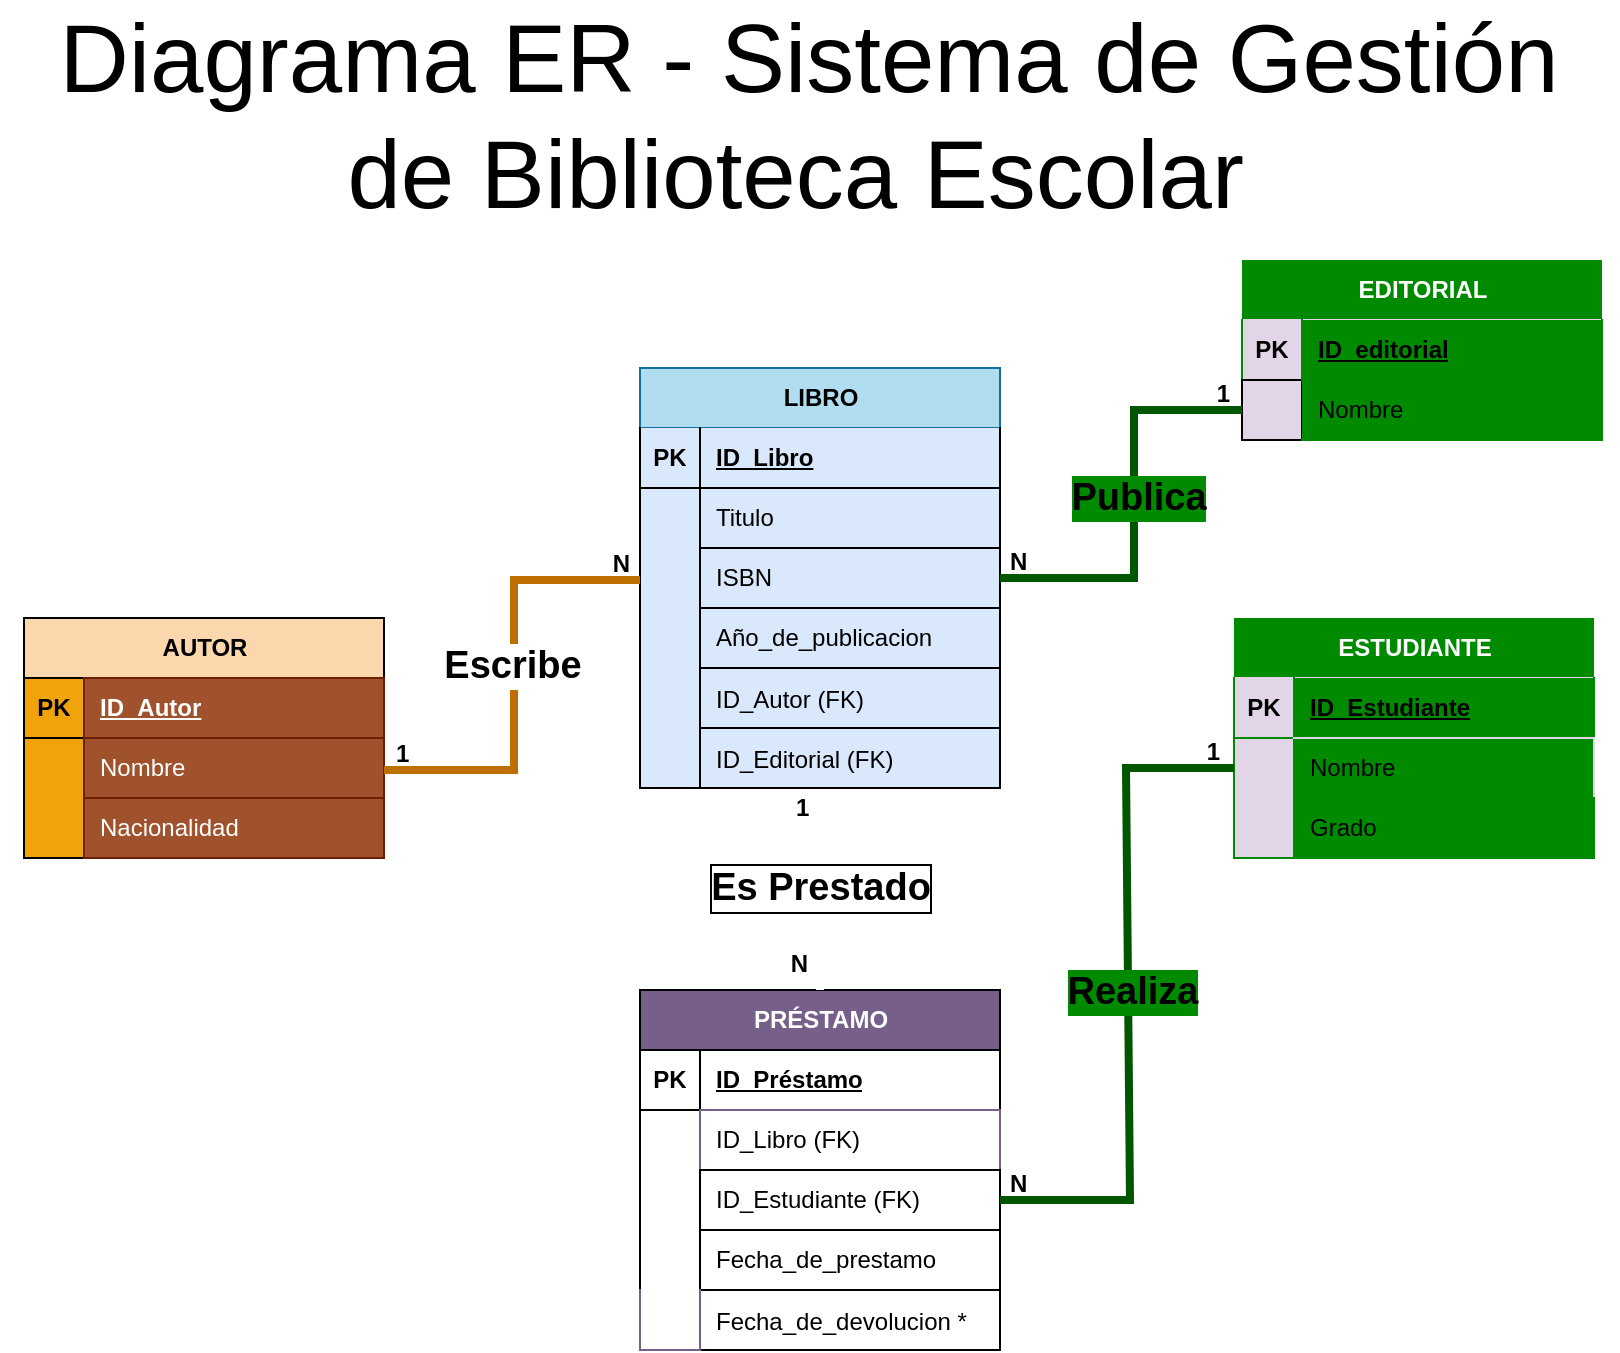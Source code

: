 <?xml version="1.0" encoding="UTF-8"?>
<mxfile version="28.2.3">
  <diagram name="Página-1" id="DC9xvQe1YvEHtt1U_hzS">
    <mxGraphModel dx="1582" dy="669" grid="0" gridSize="10" guides="1" tooltips="1" connect="1" arrows="1" fold="1" page="1" pageScale="1" pageWidth="850" pageHeight="1100" background="light-dark(#FFFFFF,#FFFFFF)" math="0" shadow="0">
      <root>
        <mxCell id="0" />
        <mxCell id="1" parent="0" />
        <mxCell id="o3OrBny0PggZQ7uK1w8F-8" value="AUTOR" style="shape=table;startSize=30;container=1;collapsible=1;childLayout=tableLayout;fixedRows=1;rowLines=0;fontStyle=1;align=center;resizeLast=1;html=1;fillColor=#fad7ac;strokeColor=light-dark(#000000,#331A00);" parent="1" vertex="1">
          <mxGeometry x="28" y="528" width="180" height="120" as="geometry" />
        </mxCell>
        <mxCell id="o3OrBny0PggZQ7uK1w8F-9" value="" style="shape=tableRow;horizontal=0;startSize=0;swimlaneHead=0;swimlaneBody=0;fillColor=none;collapsible=0;dropTarget=0;points=[[0,0.5],[1,0.5]];portConstraint=eastwest;top=0;left=0;right=0;bottom=1;fontColor=light-dark(#000000,#000000);" parent="o3OrBny0PggZQ7uK1w8F-8" vertex="1">
          <mxGeometry y="30" width="180" height="30" as="geometry" />
        </mxCell>
        <mxCell id="o3OrBny0PggZQ7uK1w8F-10" value="PK" style="shape=partialRectangle;connectable=0;fillColor=#F0A30A;top=1;left=1;bottom=0;right=0;fontStyle=1;overflow=hidden;whiteSpace=wrap;html=1;fontColor=light-dark(#000000,#000000);strokeColor=light-dark(#000000,#331A00);" parent="o3OrBny0PggZQ7uK1w8F-9" vertex="1">
          <mxGeometry width="30" height="30" as="geometry">
            <mxRectangle width="30" height="30" as="alternateBounds" />
          </mxGeometry>
        </mxCell>
        <mxCell id="o3OrBny0PggZQ7uK1w8F-11" value="ID_Autor" style="shape=partialRectangle;connectable=0;fillColor=#a0522d;top=1;left=1;bottom=1;right=1;align=left;spacingLeft=6;fontStyle=5;overflow=hidden;whiteSpace=wrap;html=1;fontColor=#ffffff;strokeColor=light-dark(#6D1F00,#331A00);" parent="o3OrBny0PggZQ7uK1w8F-9" vertex="1">
          <mxGeometry x="30" width="150" height="30" as="geometry">
            <mxRectangle width="150" height="30" as="alternateBounds" />
          </mxGeometry>
        </mxCell>
        <mxCell id="o3OrBny0PggZQ7uK1w8F-12" value="" style="shape=tableRow;horizontal=0;startSize=0;swimlaneHead=0;swimlaneBody=0;fillColor=none;collapsible=0;dropTarget=0;points=[[0,0.5],[1,0.5]];portConstraint=eastwest;top=0;left=0;right=0;bottom=0;fontColor=light-dark(#000000,#000000);" parent="o3OrBny0PggZQ7uK1w8F-8" vertex="1">
          <mxGeometry y="60" width="180" height="30" as="geometry" />
        </mxCell>
        <mxCell id="o3OrBny0PggZQ7uK1w8F-13" value="" style="shape=partialRectangle;connectable=0;fillColor=#F0A30A;top=1;left=1;bottom=0;right=0;editable=1;overflow=hidden;whiteSpace=wrap;html=1;fontColor=light-dark(#000000,#000000);strokeColor=light-dark(#000000,#331A00);" parent="o3OrBny0PggZQ7uK1w8F-12" vertex="1">
          <mxGeometry width="30" height="30" as="geometry">
            <mxRectangle width="30" height="30" as="alternateBounds" />
          </mxGeometry>
        </mxCell>
        <mxCell id="o3OrBny0PggZQ7uK1w8F-14" value="Nombre" style="shape=partialRectangle;connectable=0;fillColor=#a0522d;top=1;left=1;bottom=1;right=1;align=left;spacingLeft=6;overflow=hidden;whiteSpace=wrap;html=1;fontColor=#ffffff;strokeColor=light-dark(#6D1F00,#331A00);" parent="o3OrBny0PggZQ7uK1w8F-12" vertex="1">
          <mxGeometry x="30" width="150" height="30" as="geometry">
            <mxRectangle width="150" height="30" as="alternateBounds" />
          </mxGeometry>
        </mxCell>
        <mxCell id="o3OrBny0PggZQ7uK1w8F-15" value="" style="shape=tableRow;horizontal=0;startSize=0;swimlaneHead=0;swimlaneBody=0;fillColor=none;collapsible=0;dropTarget=0;points=[[0,0.5],[1,0.5]];portConstraint=eastwest;top=0;left=0;right=0;bottom=0;fontColor=light-dark(#000000,#000000);" parent="o3OrBny0PggZQ7uK1w8F-8" vertex="1">
          <mxGeometry y="90" width="180" height="30" as="geometry" />
        </mxCell>
        <mxCell id="o3OrBny0PggZQ7uK1w8F-16" value="" style="shape=partialRectangle;connectable=0;fillColor=#F0A30A;top=0;left=1;bottom=1;right=0;editable=1;overflow=hidden;whiteSpace=wrap;html=1;fontColor=light-dark(#000000,#000000);strokeColor=light-dark(#000000,#331A00);" parent="o3OrBny0PggZQ7uK1w8F-15" vertex="1">
          <mxGeometry width="30" height="30" as="geometry">
            <mxRectangle width="30" height="30" as="alternateBounds" />
          </mxGeometry>
        </mxCell>
        <mxCell id="o3OrBny0PggZQ7uK1w8F-17" value="Nacionalidad" style="shape=partialRectangle;connectable=0;fillColor=#a0522d;top=1;left=1;bottom=1;right=1;align=left;spacingLeft=6;overflow=hidden;whiteSpace=wrap;html=1;fontColor=#ffffff;strokeColor=light-dark(#6D1F00,#331A00);" parent="o3OrBny0PggZQ7uK1w8F-15" vertex="1">
          <mxGeometry x="30" width="150" height="30" as="geometry">
            <mxRectangle width="150" height="30" as="alternateBounds" />
          </mxGeometry>
        </mxCell>
        <mxCell id="o3OrBny0PggZQ7uK1w8F-21" value="LIBRO" style="shape=table;startSize=30;container=1;collapsible=1;childLayout=tableLayout;fixedRows=1;rowLines=0;fontStyle=1;align=center;resizeLast=1;html=1;fillColor=light-dark(#B1DDF0, #004c99);strokeColor=#10739e;" parent="1" vertex="1">
          <mxGeometry x="336" y="403" width="180" height="180" as="geometry">
            <mxRectangle x="240" y="400" width="70" height="30" as="alternateBounds" />
          </mxGeometry>
        </mxCell>
        <mxCell id="o3OrBny0PggZQ7uK1w8F-22" value="" style="shape=tableRow;horizontal=0;startSize=0;swimlaneHead=0;swimlaneBody=0;fillColor=none;collapsible=0;dropTarget=0;points=[[0,0.5],[1,0.5]];portConstraint=eastwest;top=0;left=0;right=0;bottom=1;fontColor=light-dark(#000000,#000000);" parent="o3OrBny0PggZQ7uK1w8F-21" vertex="1">
          <mxGeometry y="30" width="180" height="30" as="geometry" />
        </mxCell>
        <mxCell id="o3OrBny0PggZQ7uK1w8F-23" value="PK" style="shape=partialRectangle;connectable=0;top=0;left=1;bottom=0;right=0;fontStyle=1;overflow=hidden;whiteSpace=wrap;html=1;fillColor=light-dark(#DAE8FC,#99CCFF);strokeColor=light-dark(#000000,#003366);gradientColor=none;fontColor=light-dark(#000000,#000000);" parent="o3OrBny0PggZQ7uK1w8F-22" vertex="1">
          <mxGeometry width="30" height="30" as="geometry">
            <mxRectangle width="30" height="30" as="alternateBounds" />
          </mxGeometry>
        </mxCell>
        <mxCell id="o3OrBny0PggZQ7uK1w8F-24" value="ID_Libro" style="shape=partialRectangle;connectable=0;fillColor=light-dark(#DAE8FC,#007FFF);top=0;left=1;bottom=1;right=1;align=left;spacingLeft=6;fontStyle=5;overflow=hidden;whiteSpace=wrap;html=1;strokeColor=light-dark(#000000,#003366);gradientColor=none;fontColor=light-dark(#000000,#000000);" parent="o3OrBny0PggZQ7uK1w8F-22" vertex="1">
          <mxGeometry x="30" width="150" height="30" as="geometry">
            <mxRectangle width="150" height="30" as="alternateBounds" />
          </mxGeometry>
        </mxCell>
        <mxCell id="o3OrBny0PggZQ7uK1w8F-25" value="" style="shape=tableRow;horizontal=0;startSize=0;swimlaneHead=0;swimlaneBody=0;fillColor=none;collapsible=0;dropTarget=0;points=[[0,0.5],[1,0.5]];portConstraint=eastwest;top=0;left=0;right=0;bottom=0;fontColor=light-dark(#000000,#000000);strokeColor=light-dark(#000000,#003366);" parent="o3OrBny0PggZQ7uK1w8F-21" vertex="1">
          <mxGeometry y="60" width="180" height="30" as="geometry" />
        </mxCell>
        <mxCell id="o3OrBny0PggZQ7uK1w8F-26" value="" style="shape=partialRectangle;connectable=0;fillColor=light-dark(#DAE8FC,#99CCFF);top=1;left=1;bottom=0;right=0;editable=1;overflow=hidden;whiteSpace=wrap;html=1;fontColor=light-dark(#000000,#000000);strokeColor=light-dark(#000000,#003366);" parent="o3OrBny0PggZQ7uK1w8F-25" vertex="1">
          <mxGeometry width="30" height="30" as="geometry">
            <mxRectangle width="30" height="30" as="alternateBounds" />
          </mxGeometry>
        </mxCell>
        <mxCell id="o3OrBny0PggZQ7uK1w8F-27" value="Titulo" style="shape=partialRectangle;connectable=0;fillColor=light-dark(#DAE8FC,#007FFF);top=1;left=1;bottom=1;right=1;align=left;spacingLeft=6;overflow=hidden;whiteSpace=wrap;html=1;strokeColor=inherit;fontColor=light-dark(#000000,#000000);" parent="o3OrBny0PggZQ7uK1w8F-25" vertex="1">
          <mxGeometry x="30" width="150" height="30" as="geometry">
            <mxRectangle width="150" height="30" as="alternateBounds" />
          </mxGeometry>
        </mxCell>
        <mxCell id="o3OrBny0PggZQ7uK1w8F-28" value="" style="shape=tableRow;horizontal=0;startSize=0;swimlaneHead=0;swimlaneBody=0;fillColor=none;collapsible=0;dropTarget=0;points=[[0,0.5],[1,0.5]];portConstraint=eastwest;top=0;left=0;right=0;bottom=0;fontColor=light-dark(#000000,#000000);" parent="o3OrBny0PggZQ7uK1w8F-21" vertex="1">
          <mxGeometry y="90" width="180" height="30" as="geometry" />
        </mxCell>
        <mxCell id="o3OrBny0PggZQ7uK1w8F-29" value="" style="shape=partialRectangle;connectable=0;fillColor=light-dark(#DAE8FC,#99CCFF);top=0;left=1;bottom=0;right=0;editable=1;overflow=hidden;whiteSpace=wrap;html=1;fontColor=light-dark(#000000,#000000);strokeColor=light-dark(#000000,#003366);" parent="o3OrBny0PggZQ7uK1w8F-28" vertex="1">
          <mxGeometry width="30" height="30" as="geometry">
            <mxRectangle width="30" height="30" as="alternateBounds" />
          </mxGeometry>
        </mxCell>
        <mxCell id="o3OrBny0PggZQ7uK1w8F-30" value="ISBN" style="shape=partialRectangle;connectable=0;fillColor=light-dark(#DAE8FC,#007FFF);top=1;left=1;bottom=1;right=1;align=left;spacingLeft=6;overflow=hidden;whiteSpace=wrap;html=1;strokeColor=light-dark(#000000,#003366);fontColor=light-dark(#000000,#000000);" parent="o3OrBny0PggZQ7uK1w8F-28" vertex="1">
          <mxGeometry x="30" width="150" height="30" as="geometry">
            <mxRectangle width="150" height="30" as="alternateBounds" />
          </mxGeometry>
        </mxCell>
        <mxCell id="o3OrBny0PggZQ7uK1w8F-31" value="" style="shape=tableRow;horizontal=0;startSize=0;swimlaneHead=0;swimlaneBody=0;fillColor=none;collapsible=0;dropTarget=0;points=[[0,0.5],[1,0.5]];portConstraint=eastwest;top=0;left=0;right=0;bottom=0;fontColor=light-dark(#000000,#000000);" parent="o3OrBny0PggZQ7uK1w8F-21" vertex="1">
          <mxGeometry y="120" width="180" height="30" as="geometry" />
        </mxCell>
        <mxCell id="o3OrBny0PggZQ7uK1w8F-32" value="" style="shape=partialRectangle;connectable=0;fillColor=light-dark(#DAE8FC,#99CCFF);top=0;left=1;bottom=0;right=0;editable=1;overflow=hidden;whiteSpace=wrap;html=1;fontColor=light-dark(#000000,#000000);strokeColor=light-dark(#000000,#003366);" parent="o3OrBny0PggZQ7uK1w8F-31" vertex="1">
          <mxGeometry width="30" height="30" as="geometry">
            <mxRectangle width="30" height="30" as="alternateBounds" />
          </mxGeometry>
        </mxCell>
        <mxCell id="o3OrBny0PggZQ7uK1w8F-33" value="Año_de_publicacion" style="shape=partialRectangle;connectable=0;fillColor=light-dark(#DAE8FC,#007FFF);top=1;left=1;bottom=1;right=1;align=left;spacingLeft=6;overflow=hidden;whiteSpace=wrap;html=1;strokeColor=light-dark(#000000,#003366);fontColor=light-dark(#000000,#000000);" parent="o3OrBny0PggZQ7uK1w8F-31" vertex="1">
          <mxGeometry x="30" width="150" height="30" as="geometry">
            <mxRectangle width="150" height="30" as="alternateBounds" />
          </mxGeometry>
        </mxCell>
        <mxCell id="o3OrBny0PggZQ7uK1w8F-34" value="ESTUDIANTE" style="shape=table;startSize=30;container=1;collapsible=1;childLayout=tableLayout;fixedRows=1;rowLines=0;fontStyle=1;align=center;resizeLast=1;html=1;fillStyle=solid;fillColor=light-dark(#008A00,#009900);strokeColor=light-dark(#E1D5E7,#006600);fontColor=light-dark(#FFFFFF,#FFFFFF);columnLines=1;swimlaneHead=0;swimlaneBody=0;horizontal=1;top=0;bottom=0;left=0;" parent="1" vertex="1">
          <mxGeometry x="633" y="528" width="180" height="120" as="geometry" />
        </mxCell>
        <mxCell id="o3OrBny0PggZQ7uK1w8F-35" value="" style="shape=tableRow;horizontal=0;startSize=0;swimlaneHead=0;swimlaneBody=0;fillColor=light-dark(#E1D5E7,#FFB366);collapsible=0;dropTarget=0;points=[[0,0.5],[1,0.5]];portConstraint=eastwest;top=0;left=0;right=0;bottom=1;fontColor=light-dark(#000000,#000000);strokeColor=light-dark(#008A00,#003300);" parent="o3OrBny0PggZQ7uK1w8F-34" vertex="1">
          <mxGeometry y="30" width="180" height="30" as="geometry" />
        </mxCell>
        <mxCell id="o3OrBny0PggZQ7uK1w8F-36" value="PK" style="shape=partialRectangle;connectable=0;fillColor=light-dark(#E1D5E7,#99FF99);top=0;left=1;bottom=0;right=1;fontStyle=1;overflow=hidden;whiteSpace=wrap;html=1;fontColor=light-dark(#000000,#000000);strokeColor=light-dark(#008A00,#003300);" parent="o3OrBny0PggZQ7uK1w8F-35" vertex="1">
          <mxGeometry width="30" height="30" as="geometry">
            <mxRectangle width="30" height="30" as="alternateBounds" />
          </mxGeometry>
        </mxCell>
        <mxCell id="o3OrBny0PggZQ7uK1w8F-37" value="ID_Estudiante" style="shape=partialRectangle;connectable=0;fillColor=light-dark(#008A00,#66FF66);top=0;left=0;bottom=1;right=1;align=left;spacingLeft=6;fontStyle=5;overflow=hidden;whiteSpace=wrap;html=1;strokeColor=inherit;fontColor=light-dark(#000000,#000000);" parent="o3OrBny0PggZQ7uK1w8F-35" vertex="1">
          <mxGeometry x="30" width="150" height="30" as="geometry">
            <mxRectangle width="150" height="30" as="alternateBounds" />
          </mxGeometry>
        </mxCell>
        <mxCell id="o3OrBny0PggZQ7uK1w8F-38" value="" style="shape=tableRow;horizontal=0;startSize=0;swimlaneHead=0;swimlaneBody=0;fillColor=light-dark(#E1D5E7,#FFB366);collapsible=0;dropTarget=0;points=[[0,0.5],[1,0.5]];portConstraint=eastwest;top=0;left=0;right=0;bottom=0;fontColor=light-dark(#000000,#000000);strokeColor=inherit;" parent="o3OrBny0PggZQ7uK1w8F-34" vertex="1">
          <mxGeometry y="60" width="180" height="30" as="geometry" />
        </mxCell>
        <mxCell id="o3OrBny0PggZQ7uK1w8F-39" value="" style="shape=partialRectangle;connectable=0;fillColor=light-dark(#E1D5E7,#99FF99);top=1;left=1;bottom=0;right=1;editable=1;overflow=hidden;whiteSpace=wrap;html=1;fontColor=light-dark(#000000,#000000);strokeColor=light-dark(#008A00,#003300);fillStyle=solid;" parent="o3OrBny0PggZQ7uK1w8F-38" vertex="1">
          <mxGeometry width="30" height="30" as="geometry">
            <mxRectangle width="30" height="30" as="alternateBounds" />
          </mxGeometry>
        </mxCell>
        <mxCell id="o3OrBny0PggZQ7uK1w8F-40" value="Nombre" style="shape=partialRectangle;connectable=0;top=1;left=0;bottom=1;right=1;align=left;spacingLeft=6;overflow=hidden;whiteSpace=wrap;html=1;fillColor=light-dark(#008A00,#66FF66);strokeColor=inherit;fontColor=light-dark(#000000,#000000);" parent="o3OrBny0PggZQ7uK1w8F-38" vertex="1">
          <mxGeometry x="30" width="150" height="30" as="geometry">
            <mxRectangle width="150" height="30" as="alternateBounds" />
          </mxGeometry>
        </mxCell>
        <mxCell id="o3OrBny0PggZQ7uK1w8F-41" value="" style="shape=tableRow;horizontal=0;startSize=0;swimlaneHead=0;swimlaneBody=0;fillColor=light-dark(#E1D5E7,#FFB366);collapsible=0;dropTarget=0;points=[[0,0.5],[1,0.5]];portConstraint=eastwest;top=0;left=0;right=0;bottom=0;fontColor=light-dark(#000000,#000000);strokeColor=default;" parent="o3OrBny0PggZQ7uK1w8F-34" vertex="1">
          <mxGeometry y="90" width="180" height="30" as="geometry" />
        </mxCell>
        <mxCell id="o3OrBny0PggZQ7uK1w8F-42" value="" style="shape=partialRectangle;connectable=0;fillColor=light-dark(#E1D5E7,#99FF99);top=0;left=1;bottom=1;right=1;editable=1;overflow=hidden;whiteSpace=wrap;html=1;fontColor=light-dark(#000000,#000000);strokeColor=light-dark(#008A00,#003300);" parent="o3OrBny0PggZQ7uK1w8F-41" vertex="1">
          <mxGeometry width="30" height="30" as="geometry">
            <mxRectangle width="30" height="30" as="alternateBounds" />
          </mxGeometry>
        </mxCell>
        <mxCell id="o3OrBny0PggZQ7uK1w8F-43" value="Grado" style="shape=partialRectangle;connectable=0;fillColor=light-dark(#008A00,#66FF66);top=1;left=0;bottom=1;right=1;align=left;spacingLeft=6;overflow=hidden;whiteSpace=wrap;html=1;strokeColor=light-dark(#008A00,#003300);fontColor=light-dark(#000000,#000000);" parent="o3OrBny0PggZQ7uK1w8F-41" vertex="1">
          <mxGeometry x="30" width="150" height="30" as="geometry">
            <mxRectangle width="150" height="30" as="alternateBounds" />
          </mxGeometry>
        </mxCell>
        <mxCell id="o3OrBny0PggZQ7uK1w8F-64" value="" style="shape=partialRectangle;connectable=0;fillColor=none;top=0;left=0;bottom=0;right=0;editable=1;overflow=hidden;whiteSpace=wrap;html=1;fontColor=light-dark(#000000,#000000);" parent="1" vertex="1">
          <mxGeometry x="335" y="553" width="30" height="30" as="geometry">
            <mxRectangle width="30" height="30" as="alternateBounds" />
          </mxGeometry>
        </mxCell>
        <mxCell id="o3OrBny0PggZQ7uK1w8F-71" value="" style="shape=table;startSize=0;container=1;collapsible=1;childLayout=tableLayout;fixedRows=1;rowLines=0;fontStyle=0;align=center;resizeLast=1;strokeColor=none;fillColor=none;collapsible=0;whiteSpace=wrap;html=1;fontColor=light-dark(#000000,#000000);" parent="1" vertex="1">
          <mxGeometry x="336" y="553" width="180" height="30" as="geometry" />
        </mxCell>
        <mxCell id="o3OrBny0PggZQ7uK1w8F-72" value="" style="shape=tableRow;horizontal=0;startSize=0;swimlaneHead=0;swimlaneBody=0;fillColor=none;collapsible=0;dropTarget=0;points=[[0,0.5],[1,0.5]];portConstraint=eastwest;top=0;left=0;right=0;bottom=0;fontColor=light-dark(#000000,#000000);" parent="o3OrBny0PggZQ7uK1w8F-71" vertex="1">
          <mxGeometry width="180" height="30" as="geometry" />
        </mxCell>
        <mxCell id="o3OrBny0PggZQ7uK1w8F-73" value="" style="shape=partialRectangle;connectable=0;fillColor=none;top=0;left=0;bottom=0;right=0;editable=1;overflow=hidden;fontColor=light-dark(#000000,#000000);" parent="o3OrBny0PggZQ7uK1w8F-72" vertex="1">
          <mxGeometry width="30" height="30" as="geometry">
            <mxRectangle width="30" height="30" as="alternateBounds" />
          </mxGeometry>
        </mxCell>
        <mxCell id="o3OrBny0PggZQ7uK1w8F-74" value="ID_Autor (FK)" style="shape=partialRectangle;connectable=0;fillColor=light-dark(#DAE8FC,#007FFF);top=1;left=1;bottom=1;right=1;align=left;spacingLeft=6;overflow=hidden;strokeColor=light-dark(#000000,#003366);fontColor=light-dark(#000000,#000000);" parent="o3OrBny0PggZQ7uK1w8F-72" vertex="1">
          <mxGeometry x="30" width="150" height="30" as="geometry">
            <mxRectangle width="150" height="30" as="alternateBounds" />
          </mxGeometry>
        </mxCell>
        <mxCell id="o3OrBny0PggZQ7uK1w8F-77" value="" style="shape=partialRectangle;whiteSpace=wrap;html=1;top=0;left=1;fillColor=light-dark(#DAE8FC,#99CCFF);fontColor=light-dark(#000000,#000000);strokeColor=light-dark(#000000,#003366);right=1;bottom=0;" parent="1" vertex="1">
          <mxGeometry x="336" y="553" width="30" height="30" as="geometry" />
        </mxCell>
        <mxCell id="o3OrBny0PggZQ7uK1w8F-78" value="PRÉSTAMO" style="shape=table;startSize=30;container=1;collapsible=1;childLayout=tableLayout;fixedRows=1;rowLines=0;fontStyle=1;align=center;resizeLast=1;html=1;fontColor=light-dark(#FFFFFF,#FFFFFF);fillColor=light-dark(#76608A,#330066);strokeColor=light-dark(#000000,#330066);" parent="1" vertex="1">
          <mxGeometry x="336" y="714" width="180" height="180" as="geometry">
            <mxRectangle x="240" y="400" width="70" height="30" as="alternateBounds" />
          </mxGeometry>
        </mxCell>
        <mxCell id="o3OrBny0PggZQ7uK1w8F-79" value="" style="shape=tableRow;horizontal=0;startSize=0;swimlaneHead=0;swimlaneBody=0;fillColor=none;collapsible=0;dropTarget=0;points=[[0,0.5],[1,0.5]];portConstraint=eastwest;top=0;left=0;right=0;bottom=1;fontColor=light-dark(#000000,#000000);" parent="o3OrBny0PggZQ7uK1w8F-78" vertex="1">
          <mxGeometry y="30" width="180" height="30" as="geometry" />
        </mxCell>
        <mxCell id="o3OrBny0PggZQ7uK1w8F-80" value="PK" style="shape=partialRectangle;connectable=0;fillColor=light-dark(#FFFFFF,#CC99FF);top=1;left=1;bottom=1;right=0;fontStyle=1;overflow=hidden;whiteSpace=wrap;html=1;fontColor=light-dark(#000000,#000000);strokeColor=light-dark(#000000,#330066);" parent="o3OrBny0PggZQ7uK1w8F-79" vertex="1">
          <mxGeometry width="30" height="30" as="geometry">
            <mxRectangle width="30" height="30" as="alternateBounds" />
          </mxGeometry>
        </mxCell>
        <mxCell id="o3OrBny0PggZQ7uK1w8F-81" value="ID_Préstamo" style="shape=partialRectangle;connectable=0;fillColor=light-dark(#FFFFFF,#E5CCFF);top=1;left=1;bottom=1;right=1;align=left;spacingLeft=6;fontStyle=5;overflow=hidden;whiteSpace=wrap;html=1;fontColor=light-dark(#000000,#000000);strokeColor=light-dark(#000000,#330066);" parent="o3OrBny0PggZQ7uK1w8F-79" vertex="1">
          <mxGeometry x="30" width="150" height="30" as="geometry">
            <mxRectangle width="150" height="30" as="alternateBounds" />
          </mxGeometry>
        </mxCell>
        <mxCell id="o3OrBny0PggZQ7uK1w8F-82" value="" style="shape=tableRow;horizontal=0;startSize=0;swimlaneHead=0;swimlaneBody=0;fillColor=none;collapsible=0;dropTarget=0;points=[[0,0.5],[1,0.5]];portConstraint=eastwest;top=0;left=0;right=0;bottom=0;fontColor=light-dark(#000000,#000000);" parent="o3OrBny0PggZQ7uK1w8F-78" vertex="1">
          <mxGeometry y="60" width="180" height="30" as="geometry" />
        </mxCell>
        <mxCell id="o3OrBny0PggZQ7uK1w8F-83" value="" style="shape=partialRectangle;connectable=0;fillColor=light-dark(#FFFFFF,#CC99FF);top=1;left=1;bottom=0;right=1;editable=1;overflow=hidden;whiteSpace=wrap;html=1;fontColor=light-dark(#000000,#000000);strokeColor=light-dark(#000000,#330066);" parent="o3OrBny0PggZQ7uK1w8F-82" vertex="1">
          <mxGeometry width="30" height="30" as="geometry">
            <mxRectangle width="30" height="30" as="alternateBounds" />
          </mxGeometry>
        </mxCell>
        <mxCell id="o3OrBny0PggZQ7uK1w8F-84" value="ID_Libro (FK)" style="shape=partialRectangle;connectable=0;fillColor=light-dark(#FFFFFF,#E5CCFF);top=1;left=1;bottom=1;right=1;align=left;spacingLeft=6;overflow=hidden;whiteSpace=wrap;html=1;fontColor=light-dark(#000000,#000000);strokeColor=light-dark(#76608A,#330066);" parent="o3OrBny0PggZQ7uK1w8F-82" vertex="1">
          <mxGeometry x="30" width="150" height="30" as="geometry">
            <mxRectangle width="150" height="30" as="alternateBounds" />
          </mxGeometry>
        </mxCell>
        <mxCell id="o3OrBny0PggZQ7uK1w8F-85" value="" style="shape=tableRow;horizontal=0;startSize=0;swimlaneHead=0;swimlaneBody=0;fillColor=none;collapsible=0;dropTarget=0;points=[[0,0.5],[1,0.5]];portConstraint=eastwest;top=0;left=0;right=0;bottom=0;fontColor=light-dark(#000000,#000000);" parent="o3OrBny0PggZQ7uK1w8F-78" vertex="1">
          <mxGeometry y="90" width="180" height="30" as="geometry" />
        </mxCell>
        <mxCell id="o3OrBny0PggZQ7uK1w8F-86" value="" style="shape=partialRectangle;connectable=0;fillColor=light-dark(#FFFFFF,#CC99FF);top=0;left=1;bottom=0;right=1;editable=1;overflow=hidden;whiteSpace=wrap;html=1;fontColor=light-dark(#000000,#000000);strokeColor=light-dark(#000000,#330066);" parent="o3OrBny0PggZQ7uK1w8F-85" vertex="1">
          <mxGeometry width="30" height="30" as="geometry">
            <mxRectangle width="30" height="30" as="alternateBounds" />
          </mxGeometry>
        </mxCell>
        <mxCell id="o3OrBny0PggZQ7uK1w8F-87" value="ID_Estudiante (FK)" style="shape=partialRectangle;connectable=0;fillColor=light-dark(#FFFFFF,#E5CCFF);top=1;left=1;bottom=1;right=1;align=left;spacingLeft=6;overflow=hidden;whiteSpace=wrap;html=1;fontColor=light-dark(#000000,#000000);strokeColor=light-dark(#000000,#330066);" parent="o3OrBny0PggZQ7uK1w8F-85" vertex="1">
          <mxGeometry x="30" width="150" height="30" as="geometry">
            <mxRectangle width="150" height="30" as="alternateBounds" />
          </mxGeometry>
        </mxCell>
        <mxCell id="o3OrBny0PggZQ7uK1w8F-88" value="" style="shape=tableRow;horizontal=0;startSize=0;swimlaneHead=0;swimlaneBody=0;fillColor=none;collapsible=0;dropTarget=0;points=[[0,0.5],[1,0.5]];portConstraint=eastwest;top=0;left=0;right=0;bottom=0;fontColor=light-dark(#000000,#000000);" parent="o3OrBny0PggZQ7uK1w8F-78" vertex="1">
          <mxGeometry y="120" width="180" height="30" as="geometry" />
        </mxCell>
        <mxCell id="o3OrBny0PggZQ7uK1w8F-89" value="" style="shape=partialRectangle;connectable=0;fillColor=light-dark(#FFFFFF,#CC99FF);top=0;left=1;bottom=0;right=1;editable=1;overflow=hidden;whiteSpace=wrap;html=1;fontColor=light-dark(#000000,#000000);strokeColor=light-dark(#000000,#330066);" parent="o3OrBny0PggZQ7uK1w8F-88" vertex="1">
          <mxGeometry width="30" height="30" as="geometry">
            <mxRectangle width="30" height="30" as="alternateBounds" />
          </mxGeometry>
        </mxCell>
        <mxCell id="o3OrBny0PggZQ7uK1w8F-90" value="Fecha_de_prestamo" style="shape=partialRectangle;connectable=0;fillColor=light-dark(#FFFFFF,#E5CCFF);top=1;left=1;bottom=1;right=1;align=left;spacingLeft=6;overflow=hidden;whiteSpace=wrap;html=1;fontColor=light-dark(#000000,#000000);strokeColor=light-dark(#000000,#330066);" parent="o3OrBny0PggZQ7uK1w8F-88" vertex="1">
          <mxGeometry x="30" width="150" height="30" as="geometry">
            <mxRectangle width="150" height="30" as="alternateBounds" />
          </mxGeometry>
        </mxCell>
        <mxCell id="o3OrBny0PggZQ7uK1w8F-91" value="" style="shape=partialRectangle;connectable=0;fillColor=none;top=0;left=0;bottom=0;right=0;editable=1;overflow=hidden;whiteSpace=wrap;html=1;fontColor=light-dark(#000000,#000000);" parent="1" vertex="1">
          <mxGeometry x="336" y="847" width="30" height="30" as="geometry">
            <mxRectangle width="30" height="30" as="alternateBounds" />
          </mxGeometry>
        </mxCell>
        <mxCell id="o3OrBny0PggZQ7uK1w8F-92" value="" style="shape=table;startSize=0;container=1;collapsible=1;childLayout=tableLayout;fixedRows=1;rowLines=0;fontStyle=0;align=center;resizeLast=1;strokeColor=none;fillColor=none;collapsible=0;whiteSpace=wrap;html=1;fontColor=light-dark(#000000,#000000);" parent="1" vertex="1">
          <mxGeometry x="336" y="864" width="180" height="30" as="geometry" />
        </mxCell>
        <mxCell id="o3OrBny0PggZQ7uK1w8F-93" value="" style="shape=tableRow;horizontal=0;startSize=0;swimlaneHead=0;swimlaneBody=0;fillColor=none;collapsible=0;dropTarget=0;points=[[0,0.5],[1,0.5]];portConstraint=eastwest;top=0;left=0;right=0;bottom=0;fontColor=light-dark(#000000,#000000);" parent="o3OrBny0PggZQ7uK1w8F-92" vertex="1">
          <mxGeometry width="180" height="30" as="geometry" />
        </mxCell>
        <mxCell id="o3OrBny0PggZQ7uK1w8F-94" value="" style="shape=partialRectangle;connectable=0;fillColor=none;top=0;left=0;bottom=0;right=0;editable=1;overflow=hidden;fontColor=light-dark(#000000,#000000);" parent="o3OrBny0PggZQ7uK1w8F-93" vertex="1">
          <mxGeometry width="30" height="30" as="geometry">
            <mxRectangle width="30" height="30" as="alternateBounds" />
          </mxGeometry>
        </mxCell>
        <mxCell id="o3OrBny0PggZQ7uK1w8F-95" value="Fecha_de_devolucion *" style="shape=partialRectangle;connectable=0;fillColor=light-dark(#FFFFFF,#E5CCFF);top=1;left=1;bottom=1;right=1;align=left;spacingLeft=6;overflow=hidden;fontColor=light-dark(#000000,#000000);strokeColor=light-dark(#000000,#330066);" parent="o3OrBny0PggZQ7uK1w8F-93" vertex="1">
          <mxGeometry x="30" width="150" height="30" as="geometry">
            <mxRectangle width="150" height="30" as="alternateBounds" />
          </mxGeometry>
        </mxCell>
        <mxCell id="o3OrBny0PggZQ7uK1w8F-96" value="" style="shape=partialRectangle;whiteSpace=wrap;html=1;top=0;left=1;fillColor=light-dark(#FFFFFF,#CC99FF);fontColor=light-dark(#000000,#000000);strokeColor=light-dark(#76608A,#330066);strokeWidth=1;" parent="1" vertex="1">
          <mxGeometry x="336" y="864" width="30" height="30" as="geometry" />
        </mxCell>
        <mxCell id="o3OrBny0PggZQ7uK1w8F-99" value="" style="endArrow=none;html=1;rounded=0;exitX=1;exitY=0.5;exitDx=0;exitDy=0;entryX=0;entryY=0.5;entryDx=0;entryDy=0;fontColor=light-dark(#000000,#000000);strokeColor=#BD7000;fillColor=#f0a30a;strokeWidth=4;" parent="1" edge="1">
          <mxGeometry relative="1" as="geometry">
            <mxPoint x="208" y="604.0" as="sourcePoint" />
            <mxPoint x="336" y="509.0" as="targetPoint" />
            <Array as="points">
              <mxPoint x="273" y="604" />
              <mxPoint x="273" y="509" />
            </Array>
          </mxGeometry>
        </mxCell>
        <mxCell id="o3OrBny0PggZQ7uK1w8F-100" value="1" style="resizable=0;html=1;whiteSpace=wrap;align=left;verticalAlign=bottom;fontColor=light-dark(#000000,#000000);fontStyle=1" parent="o3OrBny0PggZQ7uK1w8F-99" connectable="0" vertex="1">
          <mxGeometry x="-1" relative="1" as="geometry">
            <mxPoint x="4" as="offset" />
          </mxGeometry>
        </mxCell>
        <mxCell id="o3OrBny0PggZQ7uK1w8F-101" value="&lt;b&gt;N&lt;/b&gt;" style="resizable=0;html=1;whiteSpace=wrap;align=right;verticalAlign=bottom;fontColor=light-dark(#000000,#000000);" parent="o3OrBny0PggZQ7uK1w8F-99" connectable="0" vertex="1">
          <mxGeometry x="1" relative="1" as="geometry">
            <mxPoint x="-4" as="offset" />
          </mxGeometry>
        </mxCell>
        <mxCell id="o3OrBny0PggZQ7uK1w8F-102" value="Escribe" style="edgeLabel;html=1;align=center;verticalAlign=middle;resizable=0;points=[];fontColor=light-dark(#000000,#000000);labelBackgroundColor=light-dark(#FFFFFF,#FFCE9F);fontSize=19;fontStyle=1;" parent="o3OrBny0PggZQ7uK1w8F-99" vertex="1" connectable="0">
          <mxGeometry x="-0.075" relative="1" as="geometry">
            <mxPoint x="-1" y="-14" as="offset" />
          </mxGeometry>
        </mxCell>
        <mxCell id="o3OrBny0PggZQ7uK1w8F-103" value="" style="endArrow=none;html=1;rounded=0;entryX=0.5;entryY=0;entryDx=0;entryDy=0;exitX=0.498;exitY=0.994;exitDx=0;exitDy=0;exitPerimeter=0;fontColor=light-dark(#000000,#000000);strokeColor=light-dark(#FFFFFF,#99CCFF);fillColor=#76608a;strokeWidth=4;" parent="1" source="J4tFXNSnpC21oSx-IPMj-16" target="o3OrBny0PggZQ7uK1w8F-78" edge="1">
          <mxGeometry relative="1" as="geometry">
            <mxPoint x="426" y="593" as="sourcePoint" />
            <mxPoint x="492" y="603" as="targetPoint" />
          </mxGeometry>
        </mxCell>
        <mxCell id="o3OrBny0PggZQ7uK1w8F-104" value="1" style="resizable=0;html=1;whiteSpace=wrap;align=left;verticalAlign=bottom;fontColor=light-dark(#000000,#000000);fontStyle=1" parent="o3OrBny0PggZQ7uK1w8F-103" connectable="0" vertex="1">
          <mxGeometry x="-1" relative="1" as="geometry">
            <mxPoint x="-14" y="19" as="offset" />
          </mxGeometry>
        </mxCell>
        <mxCell id="o3OrBny0PggZQ7uK1w8F-105" value="N" style="resizable=0;html=1;whiteSpace=wrap;align=right;verticalAlign=bottom;fontColor=light-dark(#000000,#000000);fontStyle=1" parent="o3OrBny0PggZQ7uK1w8F-103" connectable="0" vertex="1">
          <mxGeometry x="1" relative="1" as="geometry">
            <mxPoint x="-4" y="-4" as="offset" />
          </mxGeometry>
        </mxCell>
        <mxCell id="o3OrBny0PggZQ7uK1w8F-106" value="Es Prestado" style="edgeLabel;html=1;align=center;verticalAlign=middle;resizable=0;points=[];fontColor=light-dark(#000000,#000000);labelBackgroundColor=light-dark(#FFFFFF,#99CCFF);labelBorderColor=default;spacingTop=2;spacing=5;fontSize=19;fontStyle=1;" parent="o3OrBny0PggZQ7uK1w8F-103" vertex="1" connectable="0">
          <mxGeometry x="-0.021" y="1" relative="1" as="geometry">
            <mxPoint x="-1" y="-1" as="offset" />
          </mxGeometry>
        </mxCell>
        <mxCell id="o3OrBny0PggZQ7uK1w8F-108" value="" style="endArrow=none;html=1;rounded=0;exitX=1;exitY=0.5;exitDx=0;exitDy=0;entryX=0;entryY=0.5;entryDx=0;entryDy=0;fontColor=light-dark(#000000,#000000);fillColor=#008a00;strokeColor=#005700;strokeWidth=4;" parent="1" source="o3OrBny0PggZQ7uK1w8F-85" target="o3OrBny0PggZQ7uK1w8F-38" edge="1">
          <mxGeometry relative="1" as="geometry">
            <mxPoint x="402" y="563" as="sourcePoint" />
            <mxPoint x="562" y="563" as="targetPoint" />
            <Array as="points">
              <mxPoint x="581" y="819" />
              <mxPoint x="579" y="603" />
            </Array>
          </mxGeometry>
        </mxCell>
        <mxCell id="o3OrBny0PggZQ7uK1w8F-109" value="N" style="resizable=0;html=1;whiteSpace=wrap;align=left;verticalAlign=bottom;fontColor=light-dark(#000000,#000000);fontStyle=1" parent="o3OrBny0PggZQ7uK1w8F-108" connectable="0" vertex="1">
          <mxGeometry x="-1" relative="1" as="geometry">
            <mxPoint x="3" as="offset" />
          </mxGeometry>
        </mxCell>
        <mxCell id="o3OrBny0PggZQ7uK1w8F-110" value="1" style="resizable=0;html=1;whiteSpace=wrap;align=right;verticalAlign=bottom;fontColor=light-dark(#000000,#000000);fontStyle=1" parent="o3OrBny0PggZQ7uK1w8F-108" connectable="0" vertex="1">
          <mxGeometry x="1" relative="1" as="geometry">
            <mxPoint x="-5" as="offset" />
          </mxGeometry>
        </mxCell>
        <mxCell id="o3OrBny0PggZQ7uK1w8F-111" value="Realiza" style="edgeLabel;html=1;align=center;verticalAlign=middle;resizable=0;points=[];fontColor=light-dark(#000000,#000000);labelBackgroundColor=light-dark(#008A00,#66FF66);fontSize=19;fontStyle=1;" parent="o3OrBny0PggZQ7uK1w8F-108" vertex="1" connectable="0">
          <mxGeometry x="-0.035" y="-1" relative="1" as="geometry">
            <mxPoint x="1" y="-8" as="offset" />
          </mxGeometry>
        </mxCell>
        <mxCell id="o3OrBny0PggZQ7uK1w8F-118" value="Diagrama ER - Sistema de Gestión de Biblioteca Escolar&amp;nbsp;" style="text;html=1;align=center;verticalAlign=middle;whiteSpace=wrap;rounded=0;fontColor=light-dark(#000000,#000000);fontSize=48;" parent="1" vertex="1">
          <mxGeometry x="16" y="262" width="809" height="30" as="geometry" />
        </mxCell>
        <mxCell id="4UvsK37dnEktC7pF1uNc-1" value="EDITORIAL" style="shape=table;startSize=30;container=1;collapsible=1;childLayout=tableLayout;fixedRows=1;rowLines=0;fontStyle=1;align=center;resizeLast=1;html=1;fillStyle=solid;fillColor=light-dark(#008A00,#CC0066);strokeColor=light-dark(#E1D5E7,#006600);fontColor=light-dark(#FFFFFF,#FFFFFF);columnLines=1;swimlaneHead=0;swimlaneBody=0;horizontal=1;top=0;bottom=0;left=0;" parent="1" vertex="1">
          <mxGeometry x="637" y="349" width="180" height="90" as="geometry" />
        </mxCell>
        <mxCell id="4UvsK37dnEktC7pF1uNc-2" value="" style="shape=tableRow;horizontal=0;startSize=0;swimlaneHead=0;swimlaneBody=0;fillColor=light-dark(#E1D5E7,#FFB366);collapsible=0;dropTarget=0;points=[[0,0.5],[1,0.5]];portConstraint=eastwest;top=0;left=0;right=0;bottom=1;fontColor=light-dark(#000000,#000000);strokeColor=light-dark(#008A00,#FF66B3);" parent="4UvsK37dnEktC7pF1uNc-1" vertex="1">
          <mxGeometry y="30" width="180" height="30" as="geometry" />
        </mxCell>
        <mxCell id="4UvsK37dnEktC7pF1uNc-3" value="PK" style="shape=partialRectangle;connectable=0;fillColor=light-dark(#E1D5E7,#FFCCE6);top=0;left=1;bottom=0;right=1;fontStyle=1;overflow=hidden;whiteSpace=wrap;html=1;fontColor=light-dark(#000000,#000000);strokeColor=light-dark(#008A00,#FF3399);" parent="4UvsK37dnEktC7pF1uNc-2" vertex="1">
          <mxGeometry width="30" height="30" as="geometry">
            <mxRectangle width="30" height="30" as="alternateBounds" />
          </mxGeometry>
        </mxCell>
        <mxCell id="4UvsK37dnEktC7pF1uNc-4" value="ID_editorial" style="shape=partialRectangle;connectable=0;fillColor=light-dark(#008A00,#FF99CC);top=0;left=0;bottom=1;right=1;align=left;spacingLeft=6;fontStyle=5;overflow=hidden;whiteSpace=wrap;html=1;strokeColor=inherit;fontColor=light-dark(#000000,#000000);" parent="4UvsK37dnEktC7pF1uNc-2" vertex="1">
          <mxGeometry x="30" width="150" height="30" as="geometry">
            <mxRectangle width="150" height="30" as="alternateBounds" />
          </mxGeometry>
        </mxCell>
        <mxCell id="4UvsK37dnEktC7pF1uNc-5" value="" style="shape=tableRow;horizontal=0;startSize=0;swimlaneHead=0;swimlaneBody=0;fillColor=light-dark(#E1D5E7,#FFB366);collapsible=0;dropTarget=0;points=[[0,0.5],[1,0.5]];portConstraint=eastwest;top=0;left=0;right=0;bottom=0;fontColor=light-dark(#000000,#000000);strokeColor=light-dark(#008A00,#FF3399);" parent="4UvsK37dnEktC7pF1uNc-1" vertex="1">
          <mxGeometry y="60" width="180" height="30" as="geometry" />
        </mxCell>
        <mxCell id="4UvsK37dnEktC7pF1uNc-6" value="" style="shape=partialRectangle;connectable=0;fillColor=light-dark(#E1D5E7,#FFCCE6);top=1;left=1;bottom=1;right=1;editable=1;overflow=hidden;whiteSpace=wrap;html=1;fontColor=light-dark(#000000,#000000);strokeColor=light-dark(#000000,#FF3399);fillStyle=solid;" parent="4UvsK37dnEktC7pF1uNc-5" vertex="1">
          <mxGeometry width="30" height="30" as="geometry">
            <mxRectangle width="30" height="30" as="alternateBounds" />
          </mxGeometry>
        </mxCell>
        <mxCell id="4UvsK37dnEktC7pF1uNc-7" value="Nombre" style="shape=partialRectangle;connectable=0;top=1;left=0;bottom=1;right=1;align=left;spacingLeft=6;overflow=hidden;whiteSpace=wrap;html=1;fillColor=light-dark(#008A00,#FF99CC);strokeColor=inherit;fontColor=light-dark(#000000,#000000);" parent="4UvsK37dnEktC7pF1uNc-5" vertex="1">
          <mxGeometry x="30" width="150" height="30" as="geometry">
            <mxRectangle width="150" height="30" as="alternateBounds" />
          </mxGeometry>
        </mxCell>
        <mxCell id="4UvsK37dnEktC7pF1uNc-11" value="" style="endArrow=none;html=1;rounded=0;exitX=1;exitY=0.5;exitDx=0;exitDy=0;entryX=0;entryY=0.5;entryDx=0;entryDy=0;fontColor=light-dark(#000000,#000000);fillColor=#008a00;strokeColor=light-dark(#005700,#FF66B3);strokeWidth=4;" parent="1" source="o3OrBny0PggZQ7uK1w8F-28" target="4UvsK37dnEktC7pF1uNc-5" edge="1">
          <mxGeometry relative="1" as="geometry">
            <mxPoint x="520" y="619" as="sourcePoint" />
            <mxPoint x="566" y="384" as="targetPoint" />
            <Array as="points">
              <mxPoint x="583" y="508" />
              <mxPoint x="583" y="424" />
            </Array>
          </mxGeometry>
        </mxCell>
        <mxCell id="4UvsK37dnEktC7pF1uNc-12" value="N" style="resizable=0;html=1;whiteSpace=wrap;align=left;verticalAlign=bottom;fontColor=light-dark(#000000,#000000);fontStyle=1" parent="4UvsK37dnEktC7pF1uNc-11" connectable="0" vertex="1">
          <mxGeometry x="-1" relative="1" as="geometry">
            <mxPoint x="3" as="offset" />
          </mxGeometry>
        </mxCell>
        <mxCell id="4UvsK37dnEktC7pF1uNc-13" value="1" style="resizable=0;html=1;whiteSpace=wrap;align=right;verticalAlign=bottom;fontColor=light-dark(#000000,#000000);fontStyle=1" parent="4UvsK37dnEktC7pF1uNc-11" connectable="0" vertex="1">
          <mxGeometry x="1" relative="1" as="geometry">
            <mxPoint x="-5" as="offset" />
          </mxGeometry>
        </mxCell>
        <mxCell id="4UvsK37dnEktC7pF1uNc-14" value="Publica" style="edgeLabel;html=1;align=center;verticalAlign=middle;resizable=0;points=[];fontColor=light-dark(#000000,#000000);labelBackgroundColor=light-dark(#008A00,#FF66B3);fontSize=19;fontStyle=1;" parent="4UvsK37dnEktC7pF1uNc-11" vertex="1" connectable="0">
          <mxGeometry x="-0.035" y="-1" relative="1" as="geometry">
            <mxPoint x="1" y="-8" as="offset" />
          </mxGeometry>
        </mxCell>
        <mxCell id="J4tFXNSnpC21oSx-IPMj-15" value="" style="shape=table;startSize=0;container=1;collapsible=1;childLayout=tableLayout;fixedRows=1;rowLines=0;fontStyle=0;align=center;resizeLast=1;strokeColor=none;fillColor=none;collapsible=0;whiteSpace=wrap;html=1;fontColor=light-dark(#000000,#000000);" vertex="1" parent="1">
          <mxGeometry x="336" y="583" width="180" height="30" as="geometry" />
        </mxCell>
        <mxCell id="J4tFXNSnpC21oSx-IPMj-16" value="" style="shape=tableRow;horizontal=0;startSize=0;swimlaneHead=0;swimlaneBody=0;fillColor=none;collapsible=0;dropTarget=0;points=[[0,0.5],[1,0.5]];portConstraint=eastwest;top=0;left=0;right=0;bottom=0;fontColor=light-dark(#000000,#000000);" vertex="1" parent="J4tFXNSnpC21oSx-IPMj-15">
          <mxGeometry width="180" height="30" as="geometry" />
        </mxCell>
        <mxCell id="J4tFXNSnpC21oSx-IPMj-17" value="" style="shape=partialRectangle;connectable=0;fillColor=none;top=0;left=0;bottom=0;right=0;editable=1;overflow=hidden;fontColor=light-dark(#000000,#000000);" vertex="1" parent="J4tFXNSnpC21oSx-IPMj-16">
          <mxGeometry width="30" height="30" as="geometry">
            <mxRectangle width="30" height="30" as="alternateBounds" />
          </mxGeometry>
        </mxCell>
        <mxCell id="J4tFXNSnpC21oSx-IPMj-18" value="ID_Editorial (FK)" style="shape=partialRectangle;connectable=0;fillColor=light-dark(#DAE8FC,#007FFF);top=1;left=1;bottom=1;right=1;align=left;spacingLeft=6;overflow=hidden;strokeColor=light-dark(#000000,#003366);fontColor=light-dark(#000000,#000000);" vertex="1" parent="J4tFXNSnpC21oSx-IPMj-16">
          <mxGeometry x="30" width="150" height="30" as="geometry">
            <mxRectangle width="150" height="30" as="alternateBounds" />
          </mxGeometry>
        </mxCell>
        <mxCell id="J4tFXNSnpC21oSx-IPMj-19" value="" style="shape=partialRectangle;whiteSpace=wrap;html=1;top=0;left=1;fillColor=light-dark(#DAE8FC,#99CCFF);fontColor=light-dark(#000000,#000000);strokeColor=light-dark(#000000,#003366);right=1;" vertex="1" parent="1">
          <mxGeometry x="336" y="583" width="30" height="30" as="geometry" />
        </mxCell>
      </root>
    </mxGraphModel>
  </diagram>
</mxfile>
